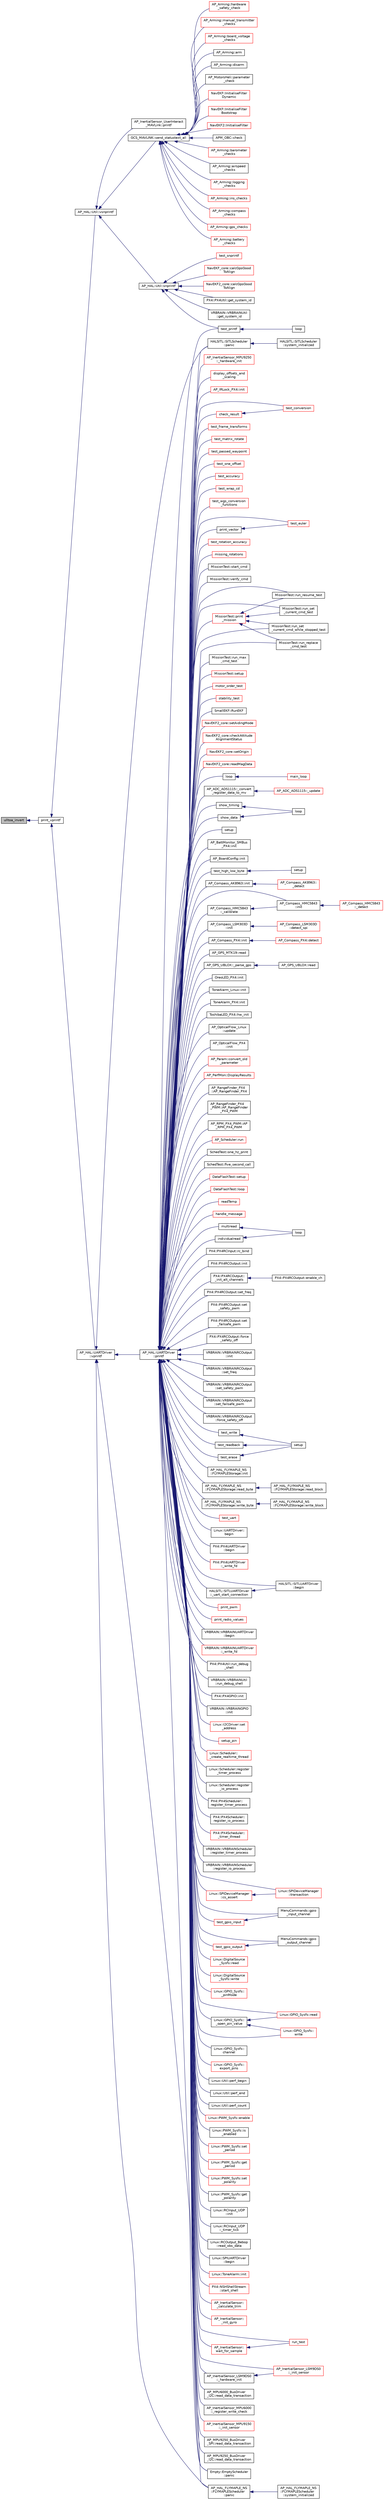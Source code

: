 digraph "ulltoa_invert"
{
 // INTERACTIVE_SVG=YES
  edge [fontname="Helvetica",fontsize="10",labelfontname="Helvetica",labelfontsize="10"];
  node [fontname="Helvetica",fontsize="10",shape=record];
  rankdir="LR";
  Node1 [label="ulltoa_invert",height=0.2,width=0.4,color="black", fillcolor="grey75", style="filled", fontcolor="black"];
  Node1 -> Node2 [dir="back",color="midnightblue",fontsize="10",style="solid",fontname="Helvetica"];
  Node2 [label="print_vprintf",height=0.2,width=0.4,color="black", fillcolor="white", style="filled",URL="$print__vprintf_8h.html#a473b9349f4b086b552a21eb8fe057016"];
  Node2 -> Node3 [dir="back",color="midnightblue",fontsize="10",style="solid",fontname="Helvetica"];
  Node3 [label="AP_HAL::UARTDriver\l::vprintf",height=0.2,width=0.4,color="black", fillcolor="white", style="filled",URL="$classAP__HAL_1_1UARTDriver.html#aa8abfb6d6641299472c29ac1edde559f"];
  Node3 -> Node4 [dir="back",color="midnightblue",fontsize="10",style="solid",fontname="Helvetica"];
  Node4 [label="AP_HAL::UARTDriver\l::printf",height=0.2,width=0.4,color="black", fillcolor="white", style="filled",URL="$classAP__HAL_1_1UARTDriver.html#a65c7824b8877f7a2f79365c8ffae8f56"];
  Node4 -> Node5 [dir="back",color="midnightblue",fontsize="10",style="solid",fontname="Helvetica"];
  Node5 [label="loop",height=0.2,width=0.4,color="black", fillcolor="white", style="filled",URL="$AC__PID__test_8cpp.html#afe461d27b9c48d5921c00d521181f12f"];
  Node5 -> Node6 [dir="back",color="midnightblue",fontsize="10",style="solid",fontname="Helvetica"];
  Node6 [label="main_loop",height=0.2,width=0.4,color="red", fillcolor="white", style="filled",URL="$HAL__VRBRAIN__Class_8cpp.html#a9bd6e6ad19a651d2c83ab3edb8d51924"];
  Node4 -> Node7 [dir="back",color="midnightblue",fontsize="10",style="solid",fontname="Helvetica"];
  Node7 [label="AP_ADC_ADS1115::_convert\l_register_data_to_mv",height=0.2,width=0.4,color="black", fillcolor="white", style="filled",URL="$classAP__ADC__ADS1115.html#a757685a53a3a10f06dc024dec147306a"];
  Node7 -> Node8 [dir="back",color="midnightblue",fontsize="10",style="solid",fontname="Helvetica"];
  Node8 [label="AP_ADC_ADS1115::_update",height=0.2,width=0.4,color="red", fillcolor="white", style="filled",URL="$classAP__ADC__ADS1115.html#a1c523a000d6cb67770e04e3821cc54b3"];
  Node4 -> Node9 [dir="back",color="midnightblue",fontsize="10",style="solid",fontname="Helvetica"];
  Node9 [label="show_timing",height=0.2,width=0.4,color="black", fillcolor="white", style="filled",URL="$AP__ADC__test_8cpp.html#ab7608ee8404f6bcef359aa32473829d8"];
  Node9 -> Node10 [dir="back",color="midnightblue",fontsize="10",style="solid",fontname="Helvetica"];
  Node10 [label="loop",height=0.2,width=0.4,color="black", fillcolor="white", style="filled",URL="$AP__ADC__test_8cpp.html#afe461d27b9c48d5921c00d521181f12f"];
  Node4 -> Node11 [dir="back",color="midnightblue",fontsize="10",style="solid",fontname="Helvetica"];
  Node11 [label="show_data",height=0.2,width=0.4,color="black", fillcolor="white", style="filled",URL="$AP__ADC__test_8cpp.html#a73638d4c6b6727029345856e93e2ff3e"];
  Node11 -> Node10 [dir="back",color="midnightblue",fontsize="10",style="solid",fontname="Helvetica"];
  Node4 -> Node12 [dir="back",color="midnightblue",fontsize="10",style="solid",fontname="Helvetica"];
  Node12 [label="setup",height=0.2,width=0.4,color="black", fillcolor="white", style="filled",URL="$AHRS__Test_8cpp.html#a7dfd9b79bc5a37d7df40207afbc5431f"];
  Node4 -> Node13 [dir="back",color="midnightblue",fontsize="10",style="solid",fontname="Helvetica"];
  Node13 [label="AP_BattMonitor_SMBus\l_PX4::init",height=0.2,width=0.4,color="black", fillcolor="white", style="filled",URL="$classAP__BattMonitor__SMBus__PX4.html#add9b5cdcc1c363139808c36b6c2d8cf2",tooltip="init "];
  Node4 -> Node14 [dir="back",color="midnightblue",fontsize="10",style="solid",fontname="Helvetica"];
  Node14 [label="AP_BoardConfig::init",height=0.2,width=0.4,color="black", fillcolor="white", style="filled",URL="$classAP__BoardConfig.html#a53de1d2c0a124ff0d6e3455126237bb5"];
  Node4 -> Node15 [dir="back",color="midnightblue",fontsize="10",style="solid",fontname="Helvetica"];
  Node15 [label="test_high_low_byte",height=0.2,width=0.4,color="black", fillcolor="white", style="filled",URL="$examples_2AP__Common_2AP__Common_8cpp.html#ae18cf4b38593cd1912d6eefb508f51d5"];
  Node15 -> Node16 [dir="back",color="midnightblue",fontsize="10",style="solid",fontname="Helvetica"];
  Node16 [label="setup",height=0.2,width=0.4,color="black", fillcolor="white", style="filled",URL="$examples_2AP__Common_2AP__Common_8cpp.html#a7dfd9b79bc5a37d7df40207afbc5431f"];
  Node4 -> Node17 [dir="back",color="midnightblue",fontsize="10",style="solid",fontname="Helvetica"];
  Node17 [label="AP_Compass_AK8963::init",height=0.2,width=0.4,color="black", fillcolor="white", style="filled",URL="$classAP__Compass__AK8963.html#acdbf7f9d95111c8c6cf571da0b066bdd"];
  Node17 -> Node18 [dir="back",color="midnightblue",fontsize="10",style="solid",fontname="Helvetica"];
  Node18 [label="AP_Compass_AK8963::\l_detect",height=0.2,width=0.4,color="red", fillcolor="white", style="filled",URL="$classAP__Compass__AK8963.html#aa40e71a12f704321304749a0e60b063d"];
  Node4 -> Node19 [dir="back",color="midnightblue",fontsize="10",style="solid",fontname="Helvetica"];
  Node19 [label="AP_Compass_HMC5843\l::init",height=0.2,width=0.4,color="black", fillcolor="white", style="filled",URL="$classAP__Compass__HMC5843.html#ae8fe5f87eb75452d7cfd4293a9bbfc7e"];
  Node19 -> Node20 [dir="back",color="midnightblue",fontsize="10",style="solid",fontname="Helvetica"];
  Node20 [label="AP_Compass_HMC5843\l::_detect",height=0.2,width=0.4,color="red", fillcolor="white", style="filled",URL="$classAP__Compass__HMC5843.html#a6cde73dacd04d683c7d322092bc8e0d2"];
  Node4 -> Node21 [dir="back",color="midnightblue",fontsize="10",style="solid",fontname="Helvetica"];
  Node21 [label="AP_Compass_HMC5843\l::_calibrate",height=0.2,width=0.4,color="black", fillcolor="white", style="filled",URL="$classAP__Compass__HMC5843.html#a9e3aafaa39303b535ee18734a37bd302"];
  Node21 -> Node19 [dir="back",color="midnightblue",fontsize="10",style="solid",fontname="Helvetica"];
  Node4 -> Node22 [dir="back",color="midnightblue",fontsize="10",style="solid",fontname="Helvetica"];
  Node22 [label="AP_Compass_LSM303D\l::init",height=0.2,width=0.4,color="black", fillcolor="white", style="filled",URL="$classAP__Compass__LSM303D.html#a322cf9c59129cd558a3276f9a2ab1a67"];
  Node22 -> Node23 [dir="back",color="midnightblue",fontsize="10",style="solid",fontname="Helvetica"];
  Node23 [label="AP_Compass_LSM303D\l::detect_spi",height=0.2,width=0.4,color="red", fillcolor="white", style="filled",URL="$classAP__Compass__LSM303D.html#a80232bbbe6f26dc396ba82bd097ce682"];
  Node4 -> Node24 [dir="back",color="midnightblue",fontsize="10",style="solid",fontname="Helvetica"];
  Node24 [label="AP_Compass_PX4::init",height=0.2,width=0.4,color="black", fillcolor="white", style="filled",URL="$classAP__Compass__PX4.html#a107c003aea3eff458ade1c3f263d0600"];
  Node24 -> Node25 [dir="back",color="midnightblue",fontsize="10",style="solid",fontname="Helvetica"];
  Node25 [label="AP_Compass_PX4::detect",height=0.2,width=0.4,color="red", fillcolor="white", style="filled",URL="$classAP__Compass__PX4.html#a31f9519f4a0c078771749e2bce1dd988"];
  Node4 -> Node26 [dir="back",color="midnightblue",fontsize="10",style="solid",fontname="Helvetica"];
  Node26 [label="AP_GPS_MTK19::read",height=0.2,width=0.4,color="black", fillcolor="white", style="filled",URL="$classAP__GPS__MTK19.html#a92f18f6ce5cbb0b091bbb4bbb6275350"];
  Node4 -> Node27 [dir="back",color="midnightblue",fontsize="10",style="solid",fontname="Helvetica"];
  Node27 [label="AP_GPS_UBLOX::_parse_gps",height=0.2,width=0.4,color="black", fillcolor="white", style="filled",URL="$classAP__GPS__UBLOX.html#a16ae8ab4b0babfbc2245beb0a438ec33"];
  Node27 -> Node28 [dir="back",color="midnightblue",fontsize="10",style="solid",fontname="Helvetica"];
  Node28 [label="AP_GPS_UBLOX::read",height=0.2,width=0.4,color="black", fillcolor="white", style="filled",URL="$classAP__GPS__UBLOX.html#a09825f5ca37ee9bdb5e0939a4073a84e"];
  Node4 -> Node29 [dir="back",color="midnightblue",fontsize="10",style="solid",fontname="Helvetica"];
  Node29 [label="test_printf",height=0.2,width=0.4,color="black", fillcolor="white", style="filled",URL="$Printf_8cpp.html#a9960aa1a2c609afd87baf4ba2eab0fc8"];
  Node29 -> Node30 [dir="back",color="midnightblue",fontsize="10",style="solid",fontname="Helvetica"];
  Node30 [label="loop",height=0.2,width=0.4,color="black", fillcolor="white", style="filled",URL="$Printf_8cpp.html#a0b33edabd7f1c4e4a0bf32c67269be2f"];
  Node4 -> Node31 [dir="back",color="midnightblue",fontsize="10",style="solid",fontname="Helvetica"];
  Node31 [label="multiread",height=0.2,width=0.4,color="black", fillcolor="white", style="filled",URL="$FLYMAPLE_2examples_2RCInput_2RCInput_8cpp.html#a3386c13c098492e383d289443c48e1c0"];
  Node31 -> Node32 [dir="back",color="midnightblue",fontsize="10",style="solid",fontname="Helvetica"];
  Node32 [label="loop",height=0.2,width=0.4,color="black", fillcolor="white", style="filled",URL="$FLYMAPLE_2examples_2RCInput_2RCInput_8cpp.html#a0b33edabd7f1c4e4a0bf32c67269be2f"];
  Node4 -> Node33 [dir="back",color="midnightblue",fontsize="10",style="solid",fontname="Helvetica"];
  Node33 [label="individualread",height=0.2,width=0.4,color="black", fillcolor="white", style="filled",URL="$FLYMAPLE_2examples_2RCInput_2RCInput_8cpp.html#aeb998f1761a28e512e2dcbc829983e06"];
  Node33 -> Node32 [dir="back",color="midnightblue",fontsize="10",style="solid",fontname="Helvetica"];
  Node4 -> Node34 [dir="back",color="midnightblue",fontsize="10",style="solid",fontname="Helvetica"];
  Node34 [label="PX4::PX4RCInput::rc_bind",height=0.2,width=0.4,color="black", fillcolor="white", style="filled",URL="$classPX4_1_1PX4RCInput.html#a39f4bb6978b3f64770cd50398a7dc8b4"];
  Node4 -> Node35 [dir="back",color="midnightblue",fontsize="10",style="solid",fontname="Helvetica"];
  Node35 [label="PX4::PX4RCOutput::init",height=0.2,width=0.4,color="black", fillcolor="white", style="filled",URL="$classPX4_1_1PX4RCOutput.html#a02e770a85b7a89893cfb5f984cc4c667"];
  Node4 -> Node36 [dir="back",color="midnightblue",fontsize="10",style="solid",fontname="Helvetica"];
  Node36 [label="PX4::PX4RCOutput::\l_init_alt_channels",height=0.2,width=0.4,color="black", fillcolor="white", style="filled",URL="$classPX4_1_1PX4RCOutput.html#a4a373238aa6bc295058b89add86866e8"];
  Node36 -> Node37 [dir="back",color="midnightblue",fontsize="10",style="solid",fontname="Helvetica"];
  Node37 [label="PX4::PX4RCOutput::enable_ch",height=0.2,width=0.4,color="black", fillcolor="white", style="filled",URL="$classPX4_1_1PX4RCOutput.html#a9b8745978e24a72fd40dd9c3f2a6de90"];
  Node4 -> Node38 [dir="back",color="midnightblue",fontsize="10",style="solid",fontname="Helvetica"];
  Node38 [label="PX4::PX4RCOutput::set_freq",height=0.2,width=0.4,color="black", fillcolor="white", style="filled",URL="$classPX4_1_1PX4RCOutput.html#ae096c9e67213910019d9937b3c9e5728"];
  Node4 -> Node39 [dir="back",color="midnightblue",fontsize="10",style="solid",fontname="Helvetica"];
  Node39 [label="PX4::PX4RCOutput::set\l_safety_pwm",height=0.2,width=0.4,color="black", fillcolor="white", style="filled",URL="$classPX4_1_1PX4RCOutput.html#a8f7b2f75b1a27187369a9ce1eb9e5138"];
  Node4 -> Node40 [dir="back",color="midnightblue",fontsize="10",style="solid",fontname="Helvetica"];
  Node40 [label="PX4::PX4RCOutput::set\l_failsafe_pwm",height=0.2,width=0.4,color="black", fillcolor="white", style="filled",URL="$classPX4_1_1PX4RCOutput.html#a6fbfe716e25617607cdfad852b883576"];
  Node4 -> Node41 [dir="back",color="midnightblue",fontsize="10",style="solid",fontname="Helvetica"];
  Node41 [label="PX4::PX4RCOutput::force\l_safety_off",height=0.2,width=0.4,color="black", fillcolor="white", style="filled",URL="$classPX4_1_1PX4RCOutput.html#a6f760631e0acb6878150dabe883553e6"];
  Node4 -> Node42 [dir="back",color="midnightblue",fontsize="10",style="solid",fontname="Helvetica"];
  Node42 [label="VRBRAIN::VRBRAINRCOutput\l::init",height=0.2,width=0.4,color="black", fillcolor="white", style="filled",URL="$classVRBRAIN_1_1VRBRAINRCOutput.html#ad026d202f2243c4dd4629c9ff82fefe8"];
  Node4 -> Node43 [dir="back",color="midnightblue",fontsize="10",style="solid",fontname="Helvetica"];
  Node43 [label="VRBRAIN::VRBRAINRCOutput\l::set_freq",height=0.2,width=0.4,color="black", fillcolor="white", style="filled",URL="$classVRBRAIN_1_1VRBRAINRCOutput.html#ac34fd5d260fc344e99ba76820fc06f40"];
  Node4 -> Node44 [dir="back",color="midnightblue",fontsize="10",style="solid",fontname="Helvetica"];
  Node44 [label="VRBRAIN::VRBRAINRCOutput\l::set_safety_pwm",height=0.2,width=0.4,color="black", fillcolor="white", style="filled",URL="$classVRBRAIN_1_1VRBRAINRCOutput.html#a908782892fb312a3cc961fbf427022b1"];
  Node4 -> Node45 [dir="back",color="midnightblue",fontsize="10",style="solid",fontname="Helvetica"];
  Node45 [label="VRBRAIN::VRBRAINRCOutput\l::set_failsafe_pwm",height=0.2,width=0.4,color="black", fillcolor="white", style="filled",URL="$classVRBRAIN_1_1VRBRAINRCOutput.html#ae59462db405a46f7f341a74883244df8"];
  Node4 -> Node46 [dir="back",color="midnightblue",fontsize="10",style="solid",fontname="Helvetica"];
  Node46 [label="VRBRAIN::VRBRAINRCOutput\l::force_safety_off",height=0.2,width=0.4,color="black", fillcolor="white", style="filled",URL="$classVRBRAIN_1_1VRBRAINRCOutput.html#ab7fe192d1317539f737ac0ea047aff36"];
  Node4 -> Node47 [dir="back",color="midnightblue",fontsize="10",style="solid",fontname="Helvetica"];
  Node47 [label="test_erase",height=0.2,width=0.4,color="black", fillcolor="white", style="filled",URL="$FLYMAPLE_2examples_2Storage_2Storage_8cpp.html#a3ddda918f1a30c3374704d5a1e9e7b8c"];
  Node47 -> Node48 [dir="back",color="midnightblue",fontsize="10",style="solid",fontname="Helvetica"];
  Node48 [label="setup",height=0.2,width=0.4,color="black", fillcolor="white", style="filled",URL="$FLYMAPLE_2examples_2Storage_2Storage_8cpp.html#a7dfd9b79bc5a37d7df40207afbc5431f"];
  Node4 -> Node49 [dir="back",color="midnightblue",fontsize="10",style="solid",fontname="Helvetica"];
  Node49 [label="test_write",height=0.2,width=0.4,color="black", fillcolor="white", style="filled",URL="$FLYMAPLE_2examples_2Storage_2Storage_8cpp.html#a29da9175b91a9b8fbadf2499e84c11e3"];
  Node49 -> Node48 [dir="back",color="midnightblue",fontsize="10",style="solid",fontname="Helvetica"];
  Node4 -> Node50 [dir="back",color="midnightblue",fontsize="10",style="solid",fontname="Helvetica"];
  Node50 [label="test_readback",height=0.2,width=0.4,color="black", fillcolor="white", style="filled",URL="$FLYMAPLE_2examples_2Storage_2Storage_8cpp.html#a8de269f8ce270f47a470b83995bafee0"];
  Node50 -> Node48 [dir="back",color="midnightblue",fontsize="10",style="solid",fontname="Helvetica"];
  Node4 -> Node51 [dir="back",color="midnightblue",fontsize="10",style="solid",fontname="Helvetica"];
  Node51 [label="AP_HAL_FLYMAPLE_NS\l::FLYMAPLEStorage::init",height=0.2,width=0.4,color="black", fillcolor="white", style="filled",URL="$classAP__HAL__FLYMAPLE__NS_1_1FLYMAPLEStorage.html#a25a3355ea68af27fd28ec211b93ec2ca"];
  Node4 -> Node52 [dir="back",color="midnightblue",fontsize="10",style="solid",fontname="Helvetica"];
  Node52 [label="AP_HAL_FLYMAPLE_NS\l::FLYMAPLEStorage::read_byte",height=0.2,width=0.4,color="black", fillcolor="white", style="filled",URL="$classAP__HAL__FLYMAPLE__NS_1_1FLYMAPLEStorage.html#a381ee49e8ce060d1b74d431d96292eeb"];
  Node52 -> Node53 [dir="back",color="midnightblue",fontsize="10",style="solid",fontname="Helvetica"];
  Node53 [label="AP_HAL_FLYMAPLE_NS\l::FLYMAPLEStorage::read_block",height=0.2,width=0.4,color="black", fillcolor="white", style="filled",URL="$classAP__HAL__FLYMAPLE__NS_1_1FLYMAPLEStorage.html#afdc81655361583604db3f4a1948db33a"];
  Node4 -> Node54 [dir="back",color="midnightblue",fontsize="10",style="solid",fontname="Helvetica"];
  Node54 [label="AP_HAL_FLYMAPLE_NS\l::FLYMAPLEStorage::write_byte",height=0.2,width=0.4,color="black", fillcolor="white", style="filled",URL="$classAP__HAL__FLYMAPLE__NS_1_1FLYMAPLEStorage.html#a0aa3116d7a310753eea45c784330aa37"];
  Node54 -> Node55 [dir="back",color="midnightblue",fontsize="10",style="solid",fontname="Helvetica"];
  Node55 [label="AP_HAL_FLYMAPLE_NS\l::FLYMAPLEStorage::write_block",height=0.2,width=0.4,color="black", fillcolor="white", style="filled",URL="$classAP__HAL__FLYMAPLE__NS_1_1FLYMAPLEStorage.html#a3cebced9065ea52b7c7684aed8f3435b"];
  Node4 -> Node56 [dir="back",color="midnightblue",fontsize="10",style="solid",fontname="Helvetica"];
  Node56 [label="test_uart",height=0.2,width=0.4,color="red", fillcolor="white", style="filled",URL="$UART__test_8cpp.html#a6f0578f3c915d3e60e8e9e168789950e"];
  Node4 -> Node57 [dir="back",color="midnightblue",fontsize="10",style="solid",fontname="Helvetica"];
  Node57 [label="Linux::UARTDriver::\lbegin",height=0.2,width=0.4,color="black", fillcolor="white", style="filled",URL="$classLinux_1_1UARTDriver.html#a3c0680a281a3832fe9bae399ef9b8854"];
  Node4 -> Node58 [dir="back",color="midnightblue",fontsize="10",style="solid",fontname="Helvetica"];
  Node58 [label="PX4::PX4UARTDriver\l::begin",height=0.2,width=0.4,color="black", fillcolor="white", style="filled",URL="$classPX4_1_1PX4UARTDriver.html#a504e88a18d9449552c5ddfe94e14964f"];
  Node4 -> Node59 [dir="back",color="midnightblue",fontsize="10",style="solid",fontname="Helvetica"];
  Node59 [label="PX4::PX4UARTDriver\l::_write_fd",height=0.2,width=0.4,color="red", fillcolor="white", style="filled",URL="$classPX4_1_1PX4UARTDriver.html#a999818ba89f3849918b43fb38dd3e836"];
  Node4 -> Node60 [dir="back",color="midnightblue",fontsize="10",style="solid",fontname="Helvetica"];
  Node60 [label="HALSITL::SITLUARTDriver\l::begin",height=0.2,width=0.4,color="black", fillcolor="white", style="filled",URL="$classHALSITL_1_1SITLUARTDriver.html#ac3591b562cea9d6e9b76dcf1063b40c3"];
  Node4 -> Node61 [dir="back",color="midnightblue",fontsize="10",style="solid",fontname="Helvetica"];
  Node61 [label="HALSITL::SITLUARTDriver\l::_uart_start_connection",height=0.2,width=0.4,color="black", fillcolor="white", style="filled",URL="$classHALSITL_1_1SITLUARTDriver.html#adb62d2dd417b303dc43534ad07a9ef6a"];
  Node61 -> Node60 [dir="back",color="midnightblue",fontsize="10",style="solid",fontname="Helvetica"];
  Node4 -> Node62 [dir="back",color="midnightblue",fontsize="10",style="solid",fontname="Helvetica"];
  Node62 [label="VRBRAIN::VRBRAINUARTDriver\l::begin",height=0.2,width=0.4,color="black", fillcolor="white", style="filled",URL="$classVRBRAIN_1_1VRBRAINUARTDriver.html#a8ca012e11aed6248b50d5e382c3e1084"];
  Node4 -> Node63 [dir="back",color="midnightblue",fontsize="10",style="solid",fontname="Helvetica"];
  Node63 [label="VRBRAIN::VRBRAINUARTDriver\l::_write_fd",height=0.2,width=0.4,color="red", fillcolor="white", style="filled",URL="$classVRBRAIN_1_1VRBRAINUARTDriver.html#afc978b3e0b18ae4a113fe1c04de5fe13"];
  Node4 -> Node64 [dir="back",color="midnightblue",fontsize="10",style="solid",fontname="Helvetica"];
  Node64 [label="PX4::PX4Util::run_debug\l_shell",height=0.2,width=0.4,color="black", fillcolor="white", style="filled",URL="$classPX4_1_1PX4Util.html#a2a8d803cc36dfe0ae0f712771c803be0"];
  Node4 -> Node65 [dir="back",color="midnightblue",fontsize="10",style="solid",fontname="Helvetica"];
  Node65 [label="VRBRAIN::VRBRAINUtil\l::run_debug_shell",height=0.2,width=0.4,color="black", fillcolor="white", style="filled",URL="$classVRBRAIN_1_1VRBRAINUtil.html#addd008a84b78f105b085124d1a9ad237"];
  Node4 -> Node66 [dir="back",color="midnightblue",fontsize="10",style="solid",fontname="Helvetica"];
  Node66 [label="PX4::PX4GPIO::init",height=0.2,width=0.4,color="black", fillcolor="white", style="filled",URL="$classPX4_1_1PX4GPIO.html#ab517fcc02a9a7fce5769f2ac856a8544"];
  Node4 -> Node67 [dir="back",color="midnightblue",fontsize="10",style="solid",fontname="Helvetica"];
  Node67 [label="VRBRAIN::VRBRAINGPIO\l::init",height=0.2,width=0.4,color="black", fillcolor="white", style="filled",URL="$classVRBRAIN_1_1VRBRAINGPIO.html#a323d6a3224955a673a7b3e6244cae64c"];
  Node4 -> Node68 [dir="back",color="midnightblue",fontsize="10",style="solid",fontname="Helvetica"];
  Node68 [label="Linux::I2CDriver::set\l_address",height=0.2,width=0.4,color="red", fillcolor="white", style="filled",URL="$classLinux_1_1I2CDriver.html#abf6c0dea5d211f58448b021bc2f47161"];
  Node4 -> Node69 [dir="back",color="midnightblue",fontsize="10",style="solid",fontname="Helvetica"];
  Node69 [label="Empty::EmptyScheduler\l::panic",height=0.2,width=0.4,color="black", fillcolor="white", style="filled",URL="$classEmpty_1_1EmptyScheduler.html#a1f4cf807bfcac44b1fcb4dea435bd205"];
  Node4 -> Node70 [dir="back",color="midnightblue",fontsize="10",style="solid",fontname="Helvetica"];
  Node70 [label="setup_pin",height=0.2,width=0.4,color="red", fillcolor="white", style="filled",URL="$AP__HAL__FLYMAPLE_2examples_2Scheduler_2Scheduler_8cpp.html#ae4dec54b1f719011f6e5319f5c715f86"];
  Node4 -> Node71 [dir="back",color="midnightblue",fontsize="10",style="solid",fontname="Helvetica"];
  Node71 [label="AP_HAL_FLYMAPLE_NS\l::FLYMAPLEScheduler\l::panic",height=0.2,width=0.4,color="black", fillcolor="white", style="filled",URL="$classAP__HAL__FLYMAPLE__NS_1_1FLYMAPLEScheduler.html#a1815715d6d2d896787a47162a471b6c2"];
  Node71 -> Node72 [dir="back",color="midnightblue",fontsize="10",style="solid",fontname="Helvetica"];
  Node72 [label="AP_HAL_FLYMAPLE_NS\l::FLYMAPLEScheduler\l::system_initialized",height=0.2,width=0.4,color="black", fillcolor="white", style="filled",URL="$classAP__HAL__FLYMAPLE__NS_1_1FLYMAPLEScheduler.html#a41ef876a89255a5c293fe56635139d9c"];
  Node4 -> Node73 [dir="back",color="midnightblue",fontsize="10",style="solid",fontname="Helvetica"];
  Node73 [label="Linux::Scheduler::\l_create_realtime_thread",height=0.2,width=0.4,color="red", fillcolor="white", style="filled",URL="$classLinux_1_1Scheduler.html#aaea369e833d2dc339bdcc4b41a589c2c"];
  Node4 -> Node74 [dir="back",color="midnightblue",fontsize="10",style="solid",fontname="Helvetica"];
  Node74 [label="Linux::Scheduler::register\l_timer_process",height=0.2,width=0.4,color="black", fillcolor="white", style="filled",URL="$classLinux_1_1Scheduler.html#a02a34a123dfebaf360f7010745e1e646"];
  Node4 -> Node75 [dir="back",color="midnightblue",fontsize="10",style="solid",fontname="Helvetica"];
  Node75 [label="Linux::Scheduler::register\l_io_process",height=0.2,width=0.4,color="black", fillcolor="white", style="filled",URL="$classLinux_1_1Scheduler.html#aa2be97cb8686d72cc322fb38f69a940c"];
  Node4 -> Node76 [dir="back",color="midnightblue",fontsize="10",style="solid",fontname="Helvetica"];
  Node76 [label="PX4::PX4Scheduler::\lregister_timer_process",height=0.2,width=0.4,color="black", fillcolor="white", style="filled",URL="$classPX4_1_1PX4Scheduler.html#acd4d04a658c5e616e4223b5cb7c8a9f5"];
  Node4 -> Node77 [dir="back",color="midnightblue",fontsize="10",style="solid",fontname="Helvetica"];
  Node77 [label="PX4::PX4Scheduler::\lregister_io_process",height=0.2,width=0.4,color="black", fillcolor="white", style="filled",URL="$classPX4_1_1PX4Scheduler.html#a84a602474ef76bac2d60be16d64facd0"];
  Node4 -> Node78 [dir="back",color="midnightblue",fontsize="10",style="solid",fontname="Helvetica"];
  Node78 [label="PX4::PX4Scheduler::\l_timer_thread",height=0.2,width=0.4,color="red", fillcolor="white", style="filled",URL="$classPX4_1_1PX4Scheduler.html#a37c20ff345982a6ed08e970a7e4a8e5c"];
  Node4 -> Node79 [dir="back",color="midnightblue",fontsize="10",style="solid",fontname="Helvetica"];
  Node79 [label="HALSITL::SITLScheduler\l::panic",height=0.2,width=0.4,color="black", fillcolor="white", style="filled",URL="$classHALSITL_1_1SITLScheduler.html#a938694c8974dd570430b1565e314d08b"];
  Node79 -> Node80 [dir="back",color="midnightblue",fontsize="10",style="solid",fontname="Helvetica"];
  Node80 [label="HALSITL::SITLScheduler\l::system_initialized",height=0.2,width=0.4,color="black", fillcolor="white", style="filled",URL="$classHALSITL_1_1SITLScheduler.html#ac316e2388a7971b677ca1cb2fcc923b4"];
  Node4 -> Node81 [dir="back",color="midnightblue",fontsize="10",style="solid",fontname="Helvetica"];
  Node81 [label="VRBRAIN::VRBRAINScheduler\l::register_timer_process",height=0.2,width=0.4,color="black", fillcolor="white", style="filled",URL="$classVRBRAIN_1_1VRBRAINScheduler.html#a23eef36901529590a2fd9d48c5da6345"];
  Node4 -> Node82 [dir="back",color="midnightblue",fontsize="10",style="solid",fontname="Helvetica"];
  Node82 [label="VRBRAIN::VRBRAINScheduler\l::register_io_process",height=0.2,width=0.4,color="black", fillcolor="white", style="filled",URL="$classVRBRAIN_1_1VRBRAINScheduler.html#ae9a0f96abd69cc550211064b16b0d60c"];
  Node4 -> Node83 [dir="back",color="midnightblue",fontsize="10",style="solid",fontname="Helvetica"];
  Node83 [label="Linux::SPIDeviceManager\l::cs_assert",height=0.2,width=0.4,color="red", fillcolor="white", style="filled",URL="$classLinux_1_1SPIDeviceManager.html#a025d6ce49cb2a2190adb85827a4f4905"];
  Node83 -> Node84 [dir="back",color="midnightblue",fontsize="10",style="solid",fontname="Helvetica"];
  Node84 [label="Linux::SPIDeviceManager\l::transaction",height=0.2,width=0.4,color="red", fillcolor="white", style="filled",URL="$classLinux_1_1SPIDeviceManager.html#aa1caa36b5f4118caae9486979df83332"];
  Node4 -> Node84 [dir="back",color="midnightblue",fontsize="10",style="solid",fontname="Helvetica"];
  Node4 -> Node85 [dir="back",color="midnightblue",fontsize="10",style="solid",fontname="Helvetica"];
  Node85 [label="test_gpio_input",height=0.2,width=0.4,color="red", fillcolor="white", style="filled",URL="$GPIOTest_8cpp.html#aaaf9a61ce8f7b81f01a998d6690fa243"];
  Node85 -> Node86 [dir="back",color="midnightblue",fontsize="10",style="solid",fontname="Helvetica"];
  Node86 [label="MenuCommands::gpio\l_input_channel",height=0.2,width=0.4,color="black", fillcolor="white", style="filled",URL="$classMenuCommands.html#af2f117fe69798ce05ef750b9ab49ef41"];
  Node4 -> Node87 [dir="back",color="midnightblue",fontsize="10",style="solid",fontname="Helvetica"];
  Node87 [label="test_gpio_output",height=0.2,width=0.4,color="red", fillcolor="white", style="filled",URL="$GPIOTest_8cpp.html#a865a1031a902ba4cdd4b1b9031939cd8"];
  Node87 -> Node88 [dir="back",color="midnightblue",fontsize="10",style="solid",fontname="Helvetica"];
  Node88 [label="MenuCommands::gpio\l_output_channel",height=0.2,width=0.4,color="black", fillcolor="white", style="filled",URL="$classMenuCommands.html#a1d7748272d4fc032e7a1a0d6dd85c8f2"];
  Node4 -> Node86 [dir="back",color="midnightblue",fontsize="10",style="solid",fontname="Helvetica"];
  Node4 -> Node88 [dir="back",color="midnightblue",fontsize="10",style="solid",fontname="Helvetica"];
  Node4 -> Node89 [dir="back",color="midnightblue",fontsize="10",style="solid",fontname="Helvetica"];
  Node89 [label="Linux::DigitalSource\l_Sysfs::read",height=0.2,width=0.4,color="red", fillcolor="white", style="filled",URL="$classLinux_1_1DigitalSource__Sysfs.html#a5417447a3e493ce5a610cbf6e9f927ea"];
  Node4 -> Node90 [dir="back",color="midnightblue",fontsize="10",style="solid",fontname="Helvetica"];
  Node90 [label="Linux::DigitalSource\l_Sysfs::write",height=0.2,width=0.4,color="red", fillcolor="white", style="filled",URL="$classLinux_1_1DigitalSource__Sysfs.html#ab8726b1c96d480f503b500277db7d4a9"];
  Node4 -> Node91 [dir="back",color="midnightblue",fontsize="10",style="solid",fontname="Helvetica"];
  Node91 [label="Linux::GPIO_Sysfs::\l_pinMode",height=0.2,width=0.4,color="red", fillcolor="white", style="filled",URL="$classLinux_1_1GPIO__Sysfs.html#a417e0d201b168d4c4efd1d712c79d745"];
  Node4 -> Node92 [dir="back",color="midnightblue",fontsize="10",style="solid",fontname="Helvetica"];
  Node92 [label="Linux::GPIO_Sysfs::\l_open_pin_value",height=0.2,width=0.4,color="black", fillcolor="white", style="filled",URL="$classLinux_1_1GPIO__Sysfs.html#a725e9f1723b9588623594118392c771f"];
  Node92 -> Node93 [dir="back",color="midnightblue",fontsize="10",style="solid",fontname="Helvetica"];
  Node93 [label="Linux::GPIO_Sysfs::read",height=0.2,width=0.4,color="red", fillcolor="white", style="filled",URL="$classLinux_1_1GPIO__Sysfs.html#af23312780dad5e6db0aad432cdc02b6e"];
  Node92 -> Node94 [dir="back",color="midnightblue",fontsize="10",style="solid",fontname="Helvetica"];
  Node94 [label="Linux::GPIO_Sysfs::\lwrite",height=0.2,width=0.4,color="red", fillcolor="white", style="filled",URL="$classLinux_1_1GPIO__Sysfs.html#a6d20e73285eb1b73757bc5c813c3d44a"];
  Node4 -> Node93 [dir="back",color="midnightblue",fontsize="10",style="solid",fontname="Helvetica"];
  Node4 -> Node94 [dir="back",color="midnightblue",fontsize="10",style="solid",fontname="Helvetica"];
  Node4 -> Node95 [dir="back",color="midnightblue",fontsize="10",style="solid",fontname="Helvetica"];
  Node95 [label="Linux::GPIO_Sysfs::\lchannel",height=0.2,width=0.4,color="black", fillcolor="white", style="filled",URL="$classLinux_1_1GPIO__Sysfs.html#ab3bc7db1e164760b71a29e129c8dca12"];
  Node4 -> Node96 [dir="back",color="midnightblue",fontsize="10",style="solid",fontname="Helvetica"];
  Node96 [label="Linux::GPIO_Sysfs::\lexport_pins",height=0.2,width=0.4,color="red", fillcolor="white", style="filled",URL="$classLinux_1_1GPIO__Sysfs.html#a45ca235b7a1f36e4cf50ef859c0f4560"];
  Node4 -> Node97 [dir="back",color="midnightblue",fontsize="10",style="solid",fontname="Helvetica"];
  Node97 [label="Linux::Util::perf_begin",height=0.2,width=0.4,color="black", fillcolor="white", style="filled",URL="$classLinux_1_1Util.html#acfbdb1d84e5a71b0d2a1286cdcfed40f"];
  Node4 -> Node98 [dir="back",color="midnightblue",fontsize="10",style="solid",fontname="Helvetica"];
  Node98 [label="Linux::Util::perf_end",height=0.2,width=0.4,color="black", fillcolor="white", style="filled",URL="$classLinux_1_1Util.html#ac253cf653e9b8990377172a6c0847bfa"];
  Node4 -> Node99 [dir="back",color="midnightblue",fontsize="10",style="solid",fontname="Helvetica"];
  Node99 [label="Linux::Util::perf_count",height=0.2,width=0.4,color="black", fillcolor="white", style="filled",URL="$classLinux_1_1Util.html#afb60d5aade5e5d3a5d6816298b72cf20"];
  Node4 -> Node100 [dir="back",color="midnightblue",fontsize="10",style="solid",fontname="Helvetica"];
  Node100 [label="Linux::PWM_Sysfs::enable",height=0.2,width=0.4,color="red", fillcolor="white", style="filled",URL="$classLinux_1_1PWM__Sysfs.html#a49e58768a44ff8c5bc6fe125dd871ed8"];
  Node4 -> Node101 [dir="back",color="midnightblue",fontsize="10",style="solid",fontname="Helvetica"];
  Node101 [label="Linux::PWM_Sysfs::is\l_enabled",height=0.2,width=0.4,color="black", fillcolor="white", style="filled",URL="$classLinux_1_1PWM__Sysfs.html#ae51a3c87cac612f6e179d9bf934118ee"];
  Node4 -> Node102 [dir="back",color="midnightblue",fontsize="10",style="solid",fontname="Helvetica"];
  Node102 [label="Linux::PWM_Sysfs::set\l_period",height=0.2,width=0.4,color="red", fillcolor="white", style="filled",URL="$classLinux_1_1PWM__Sysfs.html#a1bc68b013c12c209c5e83b87667e6c9d"];
  Node4 -> Node103 [dir="back",color="midnightblue",fontsize="10",style="solid",fontname="Helvetica"];
  Node103 [label="Linux::PWM_Sysfs::get\l_period",height=0.2,width=0.4,color="red", fillcolor="white", style="filled",URL="$classLinux_1_1PWM__Sysfs.html#a4f23c2a3bc142149344f41ae8e7b4d65"];
  Node4 -> Node104 [dir="back",color="midnightblue",fontsize="10",style="solid",fontname="Helvetica"];
  Node104 [label="Linux::PWM_Sysfs::set\l_polarity",height=0.2,width=0.4,color="red", fillcolor="white", style="filled",URL="$classLinux_1_1PWM__Sysfs.html#add12ed7e1c27136b4b497fd9e633f9dd"];
  Node4 -> Node105 [dir="back",color="midnightblue",fontsize="10",style="solid",fontname="Helvetica"];
  Node105 [label="Linux::PWM_Sysfs::get\l_polarity",height=0.2,width=0.4,color="black", fillcolor="white", style="filled",URL="$classLinux_1_1PWM__Sysfs.html#a25947bd308740a1ce640d9ece846974e"];
  Node4 -> Node106 [dir="back",color="midnightblue",fontsize="10",style="solid",fontname="Helvetica"];
  Node106 [label="Linux::RCInput_UDP\l::init",height=0.2,width=0.4,color="black", fillcolor="white", style="filled",URL="$classLinux_1_1RCInput__UDP.html#a129b51fe61e9cfca6b914c8d727297cd"];
  Node4 -> Node107 [dir="back",color="midnightblue",fontsize="10",style="solid",fontname="Helvetica"];
  Node107 [label="Linux::RCInput_UDP\l::_timer_tick",height=0.2,width=0.4,color="black", fillcolor="white", style="filled",URL="$classLinux_1_1RCInput__UDP.html#a43940e5223cf380b4270f0d16a4c0e1c"];
  Node4 -> Node108 [dir="back",color="midnightblue",fontsize="10",style="solid",fontname="Helvetica"];
  Node108 [label="Linux::RCOutput_Bebop\l::read_obs_data",height=0.2,width=0.4,color="black", fillcolor="white", style="filled",URL="$classLinux_1_1RCOutput__Bebop.html#a9677ebab86aaf1aa198ed78800783bd0"];
  Node4 -> Node109 [dir="back",color="midnightblue",fontsize="10",style="solid",fontname="Helvetica"];
  Node109 [label="Linux::SPIUARTDriver\l::begin",height=0.2,width=0.4,color="black", fillcolor="white", style="filled",URL="$classLinux_1_1SPIUARTDriver.html#affaef6f0d460471ed00127f2a482340f"];
  Node4 -> Node110 [dir="back",color="midnightblue",fontsize="10",style="solid",fontname="Helvetica"];
  Node110 [label="Linux::ToneAlarm::init",height=0.2,width=0.4,color="red", fillcolor="white", style="filled",URL="$classLinux_1_1ToneAlarm.html#ab7c1ef83d53c92757b80723ec60552dd"];
  Node4 -> Node111 [dir="back",color="midnightblue",fontsize="10",style="solid",fontname="Helvetica"];
  Node111 [label="PX4::NSHShellStream\l::start_shell",height=0.2,width=0.4,color="red", fillcolor="white", style="filled",URL="$classPX4_1_1NSHShellStream.html#af55f10bc033220186de41f075d139098"];
  Node4 -> Node112 [dir="back",color="midnightblue",fontsize="10",style="solid",fontname="Helvetica"];
  Node112 [label="AP_InertialSensor::\l_calculate_trim",height=0.2,width=0.4,color="red", fillcolor="white", style="filled",URL="$classAP__InertialSensor.html#ad85a0f7284984ab4bc7b6309ec61003f"];
  Node4 -> Node113 [dir="back",color="midnightblue",fontsize="10",style="solid",fontname="Helvetica"];
  Node113 [label="AP_InertialSensor::\l_init_gyro",height=0.2,width=0.4,color="red", fillcolor="white", style="filled",URL="$classAP__InertialSensor.html#a8744303832541bef0025d9698468938c"];
  Node4 -> Node114 [dir="back",color="midnightblue",fontsize="10",style="solid",fontname="Helvetica"];
  Node114 [label="AP_InertialSensor::\lwait_for_sample",height=0.2,width=0.4,color="red", fillcolor="white", style="filled",URL="$classAP__InertialSensor.html#aa4faf114689e827390b5da7bc6fd5f20"];
  Node114 -> Node115 [dir="back",color="midnightblue",fontsize="10",style="solid",fontname="Helvetica"];
  Node115 [label="run_test",height=0.2,width=0.4,color="red", fillcolor="white", style="filled",URL="$INS__generic_8cpp.html#a176571c2fafdc1ba62438a006aa33f23"];
  Node4 -> Node116 [dir="back",color="midnightblue",fontsize="10",style="solid",fontname="Helvetica"];
  Node116 [label="AP_InertialSensor_LSM9DS0\l::_init_sensor",height=0.2,width=0.4,color="red", fillcolor="white", style="filled",URL="$classAP__InertialSensor__LSM9DS0.html#a62227996a40da07a9733ace45b6b0c71"];
  Node4 -> Node117 [dir="back",color="midnightblue",fontsize="10",style="solid",fontname="Helvetica"];
  Node117 [label="AP_InertialSensor_LSM9DS0\l::_hardware_init",height=0.2,width=0.4,color="black", fillcolor="white", style="filled",URL="$classAP__InertialSensor__LSM9DS0.html#acb102d8d40344dc71c8332ddbb45cb73"];
  Node117 -> Node116 [dir="back",color="midnightblue",fontsize="10",style="solid",fontname="Helvetica"];
  Node4 -> Node118 [dir="back",color="midnightblue",fontsize="10",style="solid",fontname="Helvetica"];
  Node118 [label="AP_MPU6000_BusDriver\l_I2C::read_data_transaction",height=0.2,width=0.4,color="black", fillcolor="white", style="filled",URL="$classAP__MPU6000__BusDriver__I2C.html#ae293c49adb4c236009abf0adfd258c6a"];
  Node4 -> Node119 [dir="back",color="midnightblue",fontsize="10",style="solid",fontname="Helvetica"];
  Node119 [label="AP_InertialSensor_MPU6000\l::_register_write_check",height=0.2,width=0.4,color="black", fillcolor="white", style="filled",URL="$classAP__InertialSensor__MPU6000.html#ab7debb2614db283ed0369e347a5e1cf0"];
  Node4 -> Node120 [dir="back",color="midnightblue",fontsize="10",style="solid",fontname="Helvetica"];
  Node120 [label="AP_InertialSensor_MPU9150\l::_init_sensor",height=0.2,width=0.4,color="red", fillcolor="white", style="filled",URL="$classAP__InertialSensor__MPU9150.html#a5d916ede262de822fd6ab45c93e036ae"];
  Node4 -> Node121 [dir="back",color="midnightblue",fontsize="10",style="solid",fontname="Helvetica"];
  Node121 [label="AP_MPU9250_BusDriver\l_SPI::read_data_transaction",height=0.2,width=0.4,color="black", fillcolor="white", style="filled",URL="$classAP__MPU9250__BusDriver__SPI.html#ac9477b592dbddb184fec30706c9b3131"];
  Node4 -> Node122 [dir="back",color="midnightblue",fontsize="10",style="solid",fontname="Helvetica"];
  Node122 [label="AP_MPU9250_BusDriver\l_I2C::read_data_transaction",height=0.2,width=0.4,color="black", fillcolor="white", style="filled",URL="$classAP__MPU9250__BusDriver__I2C.html#aa671dd14110b05af92525e9fb7d51a27"];
  Node4 -> Node123 [dir="back",color="midnightblue",fontsize="10",style="solid",fontname="Helvetica"];
  Node123 [label="AP_InertialSensor_MPU9250\l::_hardware_init",height=0.2,width=0.4,color="red", fillcolor="white", style="filled",URL="$classAP__InertialSensor__MPU9250.html#a7915f9935d7e94cc17611d0a2927a1c9"];
  Node4 -> Node124 [dir="back",color="midnightblue",fontsize="10",style="solid",fontname="Helvetica"];
  Node124 [label="display_offsets_and\l_scaling",height=0.2,width=0.4,color="red", fillcolor="white", style="filled",URL="$INS__generic_8cpp.html#a46cb8e1b0adf829f2ebda23fd18f00cc"];
  Node4 -> Node115 [dir="back",color="midnightblue",fontsize="10",style="solid",fontname="Helvetica"];
  Node4 -> Node125 [dir="back",color="midnightblue",fontsize="10",style="solid",fontname="Helvetica"];
  Node125 [label="AP_IRLock_PX4::init",height=0.2,width=0.4,color="red", fillcolor="white", style="filled",URL="$classAP__IRLock__PX4.html#ab8cb7fb759318e0f722fac37dc72a21a"];
  Node4 -> Node126 [dir="back",color="midnightblue",fontsize="10",style="solid",fontname="Helvetica"];
  Node126 [label="check_result",height=0.2,width=0.4,color="red", fillcolor="white", style="filled",URL="$eulers_8cpp.html#a6bfa6320a080694c8cdf18de74004189"];
  Node126 -> Node127 [dir="back",color="midnightblue",fontsize="10",style="solid",fontname="Helvetica"];
  Node127 [label="test_conversion",height=0.2,width=0.4,color="red", fillcolor="white", style="filled",URL="$eulers_8cpp.html#ada3aa00f3fc83688f3bb0c2c847b7e50"];
  Node4 -> Node127 [dir="back",color="midnightblue",fontsize="10",style="solid",fontname="Helvetica"];
  Node4 -> Node128 [dir="back",color="midnightblue",fontsize="10",style="solid",fontname="Helvetica"];
  Node128 [label="test_frame_transforms",height=0.2,width=0.4,color="red", fillcolor="white", style="filled",URL="$eulers_8cpp.html#a97831e3cea863b581f8e989164514a25"];
  Node4 -> Node129 [dir="back",color="midnightblue",fontsize="10",style="solid",fontname="Helvetica"];
  Node129 [label="test_matrix_rotate",height=0.2,width=0.4,color="red", fillcolor="white", style="filled",URL="$eulers_8cpp.html#a399d6b75c71672b952b356e8ad32ff9f"];
  Node4 -> Node130 [dir="back",color="midnightblue",fontsize="10",style="solid",fontname="Helvetica"];
  Node130 [label="test_passed_waypoint",height=0.2,width=0.4,color="red", fillcolor="white", style="filled",URL="$examples_2location_2location_8cpp.html#aff2387ea872bdd079c8de9005c934319"];
  Node4 -> Node131 [dir="back",color="midnightblue",fontsize="10",style="solid",fontname="Helvetica"];
  Node131 [label="test_one_offset",height=0.2,width=0.4,color="red", fillcolor="white", style="filled",URL="$examples_2location_2location_8cpp.html#af4c4a815e04b2917f9e189120d8b2ad1"];
  Node4 -> Node132 [dir="back",color="midnightblue",fontsize="10",style="solid",fontname="Helvetica"];
  Node132 [label="test_accuracy",height=0.2,width=0.4,color="red", fillcolor="white", style="filled",URL="$examples_2location_2location_8cpp.html#a2cdcbcb30d47a7c6a9fde641d87a0b0f"];
  Node4 -> Node133 [dir="back",color="midnightblue",fontsize="10",style="solid",fontname="Helvetica"];
  Node133 [label="test_wrap_cd",height=0.2,width=0.4,color="red", fillcolor="white", style="filled",URL="$examples_2location_2location_8cpp.html#a18b394b760075c6e3788a2387b9c70a6"];
  Node4 -> Node134 [dir="back",color="midnightblue",fontsize="10",style="solid",fontname="Helvetica"];
  Node134 [label="test_wgs_conversion\l_functions",height=0.2,width=0.4,color="red", fillcolor="white", style="filled",URL="$examples_2location_2location_8cpp.html#a630a3e10ff505da8c4e7dbcfdbd1ff76"];
  Node4 -> Node135 [dir="back",color="midnightblue",fontsize="10",style="solid",fontname="Helvetica"];
  Node135 [label="print_vector",height=0.2,width=0.4,color="black", fillcolor="white", style="filled",URL="$rotations_8cpp.html#abeed49eaf8341cd6b00a5291b074afa3"];
  Node135 -> Node136 [dir="back",color="midnightblue",fontsize="10",style="solid",fontname="Helvetica"];
  Node136 [label="test_euler",height=0.2,width=0.4,color="red", fillcolor="white", style="filled",URL="$rotations_8cpp.html#af879672d9ab28cd8ad8e4e604beda066"];
  Node4 -> Node137 [dir="back",color="midnightblue",fontsize="10",style="solid",fontname="Helvetica"];
  Node137 [label="test_rotation_accuracy",height=0.2,width=0.4,color="red", fillcolor="white", style="filled",URL="$rotations_8cpp.html#acaec71463457149487901c616be1c74d"];
  Node4 -> Node136 [dir="back",color="midnightblue",fontsize="10",style="solid",fontname="Helvetica"];
  Node4 -> Node138 [dir="back",color="midnightblue",fontsize="10",style="solid",fontname="Helvetica"];
  Node138 [label="missing_rotations",height=0.2,width=0.4,color="red", fillcolor="white", style="filled",URL="$rotations_8cpp.html#a1452d16c339066eafa4bf6ad001b7695"];
  Node4 -> Node139 [dir="back",color="midnightblue",fontsize="10",style="solid",fontname="Helvetica"];
  Node139 [label="MissionTest::start_cmd",height=0.2,width=0.4,color="black", fillcolor="white", style="filled",URL="$classMissionTest.html#a159a671344042f77d150909ec7fb82ce"];
  Node4 -> Node140 [dir="back",color="midnightblue",fontsize="10",style="solid",fontname="Helvetica"];
  Node140 [label="MissionTest::verify_cmd",height=0.2,width=0.4,color="black", fillcolor="white", style="filled",URL="$classMissionTest.html#a1ee3f325ecddd0dee6ae07525658c599"];
  Node4 -> Node141 [dir="back",color="midnightblue",fontsize="10",style="solid",fontname="Helvetica"];
  Node141 [label="MissionTest::print\l_mission",height=0.2,width=0.4,color="red", fillcolor="white", style="filled",URL="$classMissionTest.html#ab12c92170021b44ceb82f6808b92d8c7"];
  Node141 -> Node142 [dir="back",color="midnightblue",fontsize="10",style="solid",fontname="Helvetica"];
  Node142 [label="MissionTest::run_resume_test",height=0.2,width=0.4,color="black", fillcolor="white", style="filled",URL="$classMissionTest.html#af8b75f25f2b1c7fdd51ab19c4ee42ec8"];
  Node141 -> Node143 [dir="back",color="midnightblue",fontsize="10",style="solid",fontname="Helvetica"];
  Node143 [label="MissionTest::run_set\l_current_cmd_test",height=0.2,width=0.4,color="black", fillcolor="white", style="filled",URL="$classMissionTest.html#a16309b0065fe78128c95f5f8cc5f210e"];
  Node141 -> Node144 [dir="back",color="midnightblue",fontsize="10",style="solid",fontname="Helvetica"];
  Node144 [label="MissionTest::run_set\l_current_cmd_while_stopped_test",height=0.2,width=0.4,color="black", fillcolor="white", style="filled",URL="$classMissionTest.html#aa5175c099befd271fcc279deb7e28b06"];
  Node141 -> Node145 [dir="back",color="midnightblue",fontsize="10",style="solid",fontname="Helvetica"];
  Node145 [label="MissionTest::run_replace\l_cmd_test",height=0.2,width=0.4,color="black", fillcolor="white", style="filled",URL="$classMissionTest.html#a4b79b27fab75a4a63dc41e09a16a5442"];
  Node4 -> Node142 [dir="back",color="midnightblue",fontsize="10",style="solid",fontname="Helvetica"];
  Node4 -> Node143 [dir="back",color="midnightblue",fontsize="10",style="solid",fontname="Helvetica"];
  Node4 -> Node144 [dir="back",color="midnightblue",fontsize="10",style="solid",fontname="Helvetica"];
  Node4 -> Node145 [dir="back",color="midnightblue",fontsize="10",style="solid",fontname="Helvetica"];
  Node4 -> Node146 [dir="back",color="midnightblue",fontsize="10",style="solid",fontname="Helvetica"];
  Node146 [label="MissionTest::run_max\l_cmd_test",height=0.2,width=0.4,color="black", fillcolor="white", style="filled",URL="$classMissionTest.html#a5dcc045a9ce939fcc7b0735550f92482"];
  Node4 -> Node147 [dir="back",color="midnightblue",fontsize="10",style="solid",fontname="Helvetica"];
  Node147 [label="MissionTest::setup",height=0.2,width=0.4,color="red", fillcolor="white", style="filled",URL="$classMissionTest.html#a5229b5d999643df58d42b65efdc8296f"];
  Node4 -> Node148 [dir="back",color="midnightblue",fontsize="10",style="solid",fontname="Helvetica"];
  Node148 [label="motor_order_test",height=0.2,width=0.4,color="red", fillcolor="white", style="filled",URL="$AP__Motors__test_8cpp.html#a57a49546fb6c5b2c9b423caa333e82b1"];
  Node4 -> Node149 [dir="back",color="midnightblue",fontsize="10",style="solid",fontname="Helvetica"];
  Node149 [label="stability_test",height=0.2,width=0.4,color="red", fillcolor="white", style="filled",URL="$AP__Motors__test_8cpp.html#a7f47bb79f883994514efee9d8de3ec0c"];
  Node4 -> Node150 [dir="back",color="midnightblue",fontsize="10",style="solid",fontname="Helvetica"];
  Node150 [label="SmallEKF::RunEKF",height=0.2,width=0.4,color="black", fillcolor="white", style="filled",URL="$classSmallEKF.html#a2085035fbcf013282be948f977080cf9"];
  Node4 -> Node151 [dir="back",color="midnightblue",fontsize="10",style="solid",fontname="Helvetica"];
  Node151 [label="NavEKF2_core::setAidingMode",height=0.2,width=0.4,color="red", fillcolor="white", style="filled",URL="$classNavEKF2__core.html#a9bd042974d65cfc6b789959c980281e9"];
  Node4 -> Node152 [dir="back",color="midnightblue",fontsize="10",style="solid",fontname="Helvetica"];
  Node152 [label="NavEKF2_core::checkAttitude\lAlignmentStatus",height=0.2,width=0.4,color="red", fillcolor="white", style="filled",URL="$classNavEKF2__core.html#aeae0381fbcdde23ea1a58f929d0aeafb"];
  Node4 -> Node153 [dir="back",color="midnightblue",fontsize="10",style="solid",fontname="Helvetica"];
  Node153 [label="NavEKF2_core::setOrigin",height=0.2,width=0.4,color="red", fillcolor="white", style="filled",URL="$classNavEKF2__core.html#af5d9a266f5cbe14a3777c0fd4b54a8a2"];
  Node4 -> Node154 [dir="back",color="midnightblue",fontsize="10",style="solid",fontname="Helvetica"];
  Node154 [label="NavEKF2_core::readMagData",height=0.2,width=0.4,color="red", fillcolor="white", style="filled",URL="$classNavEKF2__core.html#abf6ac301297f486d9690d97c7a19dad8"];
  Node4 -> Node155 [dir="back",color="midnightblue",fontsize="10",style="solid",fontname="Helvetica"];
  Node155 [label="OreoLED_PX4::init",height=0.2,width=0.4,color="black", fillcolor="white", style="filled",URL="$classOreoLED__PX4.html#aa3c8b6ae5779103b16f78266427ef193"];
  Node4 -> Node156 [dir="back",color="midnightblue",fontsize="10",style="solid",fontname="Helvetica"];
  Node156 [label="ToneAlarm_Linux::init",height=0.2,width=0.4,color="black", fillcolor="white", style="filled",URL="$classToneAlarm__Linux.html#a903ac8be4c756a9fe51e737ca177cb29",tooltip="init - initialised the tone alarm "];
  Node4 -> Node157 [dir="back",color="midnightblue",fontsize="10",style="solid",fontname="Helvetica"];
  Node157 [label="ToneAlarm_PX4::init",height=0.2,width=0.4,color="black", fillcolor="white", style="filled",URL="$classToneAlarm__PX4.html#a02bc0628395eaf486bb4d350e58c4fed",tooltip="init - initialised the tone alarm "];
  Node4 -> Node158 [dir="back",color="midnightblue",fontsize="10",style="solid",fontname="Helvetica"];
  Node158 [label="ToshibaLED_PX4::hw_init",height=0.2,width=0.4,color="black", fillcolor="white", style="filled",URL="$classToshibaLED__PX4.html#aff7b443e4aba5ab6a55d60350b5f5efa"];
  Node4 -> Node159 [dir="back",color="midnightblue",fontsize="10",style="solid",fontname="Helvetica"];
  Node159 [label="AP_OpticalFlow_Linux\l::update",height=0.2,width=0.4,color="black", fillcolor="white", style="filled",URL="$classAP__OpticalFlow__Linux.html#a88800d4451ce550131031a4629a0c57a"];
  Node4 -> Node160 [dir="back",color="midnightblue",fontsize="10",style="solid",fontname="Helvetica"];
  Node160 [label="AP_OpticalFlow_PX4\l::init",height=0.2,width=0.4,color="black", fillcolor="white", style="filled",URL="$classAP__OpticalFlow__PX4.html#ac5dd65e315793aeb10f51d0180143412"];
  Node4 -> Node161 [dir="back",color="midnightblue",fontsize="10",style="solid",fontname="Helvetica"];
  Node161 [label="AP_Param::convert_old\l_parameter",height=0.2,width=0.4,color="red", fillcolor="white", style="filled",URL="$classAP__Param.html#a508aefe4d24c20bada33f79e8bb14a12"];
  Node4 -> Node162 [dir="back",color="midnightblue",fontsize="10",style="solid",fontname="Helvetica"];
  Node162 [label="AP_PerfMon::DisplayResults",height=0.2,width=0.4,color="red", fillcolor="white", style="filled",URL="$classAP__PerfMon.html#a8ec00aed03b87f42dea000040d1ddcc6"];
  Node4 -> Node163 [dir="back",color="midnightblue",fontsize="10",style="solid",fontname="Helvetica"];
  Node163 [label="AP_RangeFinder_PX4\l::AP_RangeFinder_PX4",height=0.2,width=0.4,color="black", fillcolor="white", style="filled",URL="$classAP__RangeFinder__PX4.html#ad898de131b37d7f6dcb0852788623154"];
  Node4 -> Node164 [dir="back",color="midnightblue",fontsize="10",style="solid",fontname="Helvetica"];
  Node164 [label="AP_RangeFinder_PX4\l_PWM::AP_RangeFinder\l_PX4_PWM",height=0.2,width=0.4,color="black", fillcolor="white", style="filled",URL="$classAP__RangeFinder__PX4__PWM.html#a7e9fc37b2b91a2851d35cb01adeddf0f"];
  Node4 -> Node165 [dir="back",color="midnightblue",fontsize="10",style="solid",fontname="Helvetica"];
  Node165 [label="AP_RPM_PX4_PWM::AP\l_RPM_PX4_PWM",height=0.2,width=0.4,color="black", fillcolor="white", style="filled",URL="$classAP__RPM__PX4__PWM.html#adb0fbc30f7ec21ba8f4ef05195375bf4"];
  Node4 -> Node166 [dir="back",color="midnightblue",fontsize="10",style="solid",fontname="Helvetica"];
  Node166 [label="AP_Scheduler::run",height=0.2,width=0.4,color="red", fillcolor="white", style="filled",URL="$classAP__Scheduler.html#a8a9585f129e14a2ef363a0a0cc97174f"];
  Node4 -> Node167 [dir="back",color="midnightblue",fontsize="10",style="solid",fontname="Helvetica"];
  Node167 [label="SchedTest::one_hz_print",height=0.2,width=0.4,color="black", fillcolor="white", style="filled",URL="$classSchedTest.html#ab11a8f097babc5182851db5293ac2f50"];
  Node4 -> Node168 [dir="back",color="midnightblue",fontsize="10",style="solid",fontname="Helvetica"];
  Node168 [label="SchedTest::five_second_call",height=0.2,width=0.4,color="black", fillcolor="white", style="filled",URL="$classSchedTest.html#ab41681c4e9b1eda12cc3f85ed89e82cf"];
  Node4 -> Node169 [dir="back",color="midnightblue",fontsize="10",style="solid",fontname="Helvetica"];
  Node169 [label="DataFlashTest::setup",height=0.2,width=0.4,color="red", fillcolor="white", style="filled",URL="$classDataFlashTest.html#a8f812fa07edbffe61dfd8d02fddea7f8"];
  Node4 -> Node170 [dir="back",color="midnightblue",fontsize="10",style="solid",fontname="Helvetica"];
  Node170 [label="DataFlashTest::loop",height=0.2,width=0.4,color="red", fillcolor="white", style="filled",URL="$classDataFlashTest.html#af98f7eebaa25d57e79eec08b52971a0e"];
  Node4 -> Node171 [dir="back",color="midnightblue",fontsize="10",style="solid",fontname="Helvetica"];
  Node171 [label="readTemp",height=0.2,width=0.4,color="red", fillcolor="white", style="filled",URL="$Filter_8cpp.html#a935a644f2f83fada63bde53d71d2c357"];
  Node4 -> Node172 [dir="back",color="midnightblue",fontsize="10",style="solid",fontname="Helvetica"];
  Node172 [label="handle_message",height=0.2,width=0.4,color="red", fillcolor="white", style="filled",URL="$simplegcs_8h.html#a4dd9b4d1d62cecf5839f6cadc7768baa"];
  Node4 -> Node173 [dir="back",color="midnightblue",fontsize="10",style="solid",fontname="Helvetica"];
  Node173 [label="print_pwm",height=0.2,width=0.4,color="red", fillcolor="white", style="filled",URL="$examples_2RC__Channel_2RC__Channel_8cpp.html#a15148038f1b7a7a9c148f9c1ab5dd99a"];
  Node4 -> Node174 [dir="back",color="midnightblue",fontsize="10",style="solid",fontname="Helvetica"];
  Node174 [label="print_radio_values",height=0.2,width=0.4,color="red", fillcolor="white", style="filled",URL="$examples_2RC__Channel_2RC__Channel_8cpp.html#a53067bc7a0921d9570fc1c68ce074877"];
  Node3 -> Node69 [dir="back",color="midnightblue",fontsize="10",style="solid",fontname="Helvetica"];
  Node3 -> Node71 [dir="back",color="midnightblue",fontsize="10",style="solid",fontname="Helvetica"];
  Node3 -> Node79 [dir="back",color="midnightblue",fontsize="10",style="solid",fontname="Helvetica"];
  Node2 -> Node175 [dir="back",color="midnightblue",fontsize="10",style="solid",fontname="Helvetica"];
  Node175 [label="AP_HAL::Util::vsnprintf",height=0.2,width=0.4,color="black", fillcolor="white", style="filled",URL="$classAP__HAL_1_1Util.html#ac57ef0a9815cd597ad5cab5d6c31c6c8"];
  Node175 -> Node176 [dir="back",color="midnightblue",fontsize="10",style="solid",fontname="Helvetica"];
  Node176 [label="AP_HAL::Util::snprintf",height=0.2,width=0.4,color="black", fillcolor="white", style="filled",URL="$classAP__HAL_1_1Util.html#adead79890b223f40eaf092fda231c2f2"];
  Node176 -> Node29 [dir="back",color="midnightblue",fontsize="10",style="solid",fontname="Helvetica"];
  Node176 -> Node177 [dir="back",color="midnightblue",fontsize="10",style="solid",fontname="Helvetica"];
  Node177 [label="PX4::PX4Util::get_system_id",height=0.2,width=0.4,color="black", fillcolor="white", style="filled",URL="$classPX4_1_1PX4Util.html#af29335984bc4afe5f7e15b047e73f93b"];
  Node176 -> Node178 [dir="back",color="midnightblue",fontsize="10",style="solid",fontname="Helvetica"];
  Node178 [label="VRBRAIN::VRBRAINUtil\l::get_system_id",height=0.2,width=0.4,color="black", fillcolor="white", style="filled",URL="$classVRBRAIN_1_1VRBRAINUtil.html#a76371f5082f43591e651a5fd1d18d80d"];
  Node176 -> Node179 [dir="back",color="midnightblue",fontsize="10",style="solid",fontname="Helvetica"];
  Node179 [label="test_snprintf",height=0.2,width=0.4,color="red", fillcolor="white", style="filled",URL="$UtilityStringTest_8cpp.html#a80938b716f0028328edb55268a40f085"];
  Node176 -> Node180 [dir="back",color="midnightblue",fontsize="10",style="solid",fontname="Helvetica"];
  Node180 [label="NavEKF_core::calcGpsGood\lToAlign",height=0.2,width=0.4,color="red", fillcolor="white", style="filled",URL="$classNavEKF__core.html#acab2d8eaf3c773c1ec8d27a79fd7f374"];
  Node176 -> Node181 [dir="back",color="midnightblue",fontsize="10",style="solid",fontname="Helvetica"];
  Node181 [label="NavEKF2_core::calcGpsGood\lToAlign",height=0.2,width=0.4,color="red", fillcolor="white", style="filled",URL="$classNavEKF2__core.html#af17ad10645eedde6134e5988ed2b80b2"];
  Node175 -> Node182 [dir="back",color="midnightblue",fontsize="10",style="solid",fontname="Helvetica"];
  Node182 [label="AP_InertialSensor_UserInteract\l_MAVLink::printf",height=0.2,width=0.4,color="black", fillcolor="white", style="filled",URL="$classAP__InertialSensor__UserInteract__MAVLink.html#a0d69db050c193f5156dbffaaad17dde9"];
  Node175 -> Node183 [dir="back",color="midnightblue",fontsize="10",style="solid",fontname="Helvetica"];
  Node183 [label="GCS_MAVLINK::send_statustext_all",height=0.2,width=0.4,color="black", fillcolor="white", style="filled",URL="$classGCS__MAVLINK.html#ae1d5ebd46ec3ddb644862c747e2968bf"];
  Node183 -> Node184 [dir="back",color="midnightblue",fontsize="10",style="solid",fontname="Helvetica"];
  Node184 [label="AP_Arming::barometer\l_checks",height=0.2,width=0.4,color="red", fillcolor="white", style="filled",URL="$classAP__Arming.html#af6f4e5ed936ada30378367cda0ad7710"];
  Node183 -> Node185 [dir="back",color="midnightblue",fontsize="10",style="solid",fontname="Helvetica"];
  Node185 [label="AP_Arming::airspeed\l_checks",height=0.2,width=0.4,color="black", fillcolor="white", style="filled",URL="$classAP__Arming.html#a2b7ca6e3c7517feca088b28d45f2fc61"];
  Node183 -> Node186 [dir="back",color="midnightblue",fontsize="10",style="solid",fontname="Helvetica"];
  Node186 [label="AP_Arming::logging\l_checks",height=0.2,width=0.4,color="red", fillcolor="white", style="filled",URL="$classAP__Arming.html#a42b683a689bf706a186653bcf3c1d442"];
  Node183 -> Node187 [dir="back",color="midnightblue",fontsize="10",style="solid",fontname="Helvetica"];
  Node187 [label="AP_Arming::ins_checks",height=0.2,width=0.4,color="red", fillcolor="white", style="filled",URL="$classAP__Arming.html#a98bb929393d206413a92adb94d443fc8"];
  Node183 -> Node188 [dir="back",color="midnightblue",fontsize="10",style="solid",fontname="Helvetica"];
  Node188 [label="AP_Arming::compass\l_checks",height=0.2,width=0.4,color="red", fillcolor="white", style="filled",URL="$classAP__Arming.html#a24332b3f5e2e233914bce12e69ae9564"];
  Node183 -> Node189 [dir="back",color="midnightblue",fontsize="10",style="solid",fontname="Helvetica"];
  Node189 [label="AP_Arming::gps_checks",height=0.2,width=0.4,color="red", fillcolor="white", style="filled",URL="$classAP__Arming.html#a3e31fe40e0d7d0e6befd2f82dd6b5a6d"];
  Node183 -> Node190 [dir="back",color="midnightblue",fontsize="10",style="solid",fontname="Helvetica"];
  Node190 [label="AP_Arming::battery\l_checks",height=0.2,width=0.4,color="red", fillcolor="white", style="filled",URL="$classAP__Arming.html#a03bd378dc54cf6f8624cac6c2e59aa79"];
  Node183 -> Node191 [dir="back",color="midnightblue",fontsize="10",style="solid",fontname="Helvetica"];
  Node191 [label="AP_Arming::hardware\l_safety_check",height=0.2,width=0.4,color="red", fillcolor="white", style="filled",URL="$classAP__Arming.html#a66dd88cc4605d1c91c655b2959274b5c"];
  Node183 -> Node192 [dir="back",color="midnightblue",fontsize="10",style="solid",fontname="Helvetica"];
  Node192 [label="AP_Arming::manual_transmitter\l_checks",height=0.2,width=0.4,color="red", fillcolor="white", style="filled",URL="$classAP__Arming.html#aa2db8e16fc960948bf9ddd7fd875bb3b"];
  Node183 -> Node193 [dir="back",color="midnightblue",fontsize="10",style="solid",fontname="Helvetica"];
  Node193 [label="AP_Arming::board_voltage\l_checks",height=0.2,width=0.4,color="red", fillcolor="white", style="filled",URL="$classAP__Arming.html#a3a7732a0c5ed5b5ccbb97e72c2a6587c"];
  Node183 -> Node194 [dir="back",color="midnightblue",fontsize="10",style="solid",fontname="Helvetica"];
  Node194 [label="AP_Arming::arm",height=0.2,width=0.4,color="black", fillcolor="white", style="filled",URL="$classAP__Arming.html#a47b859d9929a736df2f08a1cad03efcb"];
  Node183 -> Node195 [dir="back",color="midnightblue",fontsize="10",style="solid",fontname="Helvetica"];
  Node195 [label="AP_Arming::disarm",height=0.2,width=0.4,color="black", fillcolor="white", style="filled",URL="$classAP__Arming.html#a1cd502992feb63526f3e2942576d4c03"];
  Node183 -> Node196 [dir="back",color="midnightblue",fontsize="10",style="solid",fontname="Helvetica"];
  Node196 [label="AP_MotorsHeli::parameter\l_check",height=0.2,width=0.4,color="black", fillcolor="white", style="filled",URL="$classAP__MotorsHeli.html#aa7172580b1d54866a8314e3276fe629f"];
  Node183 -> Node197 [dir="back",color="midnightblue",fontsize="10",style="solid",fontname="Helvetica"];
  Node197 [label="NavEKF::InitialiseFilter\lDynamic",height=0.2,width=0.4,color="red", fillcolor="white", style="filled",URL="$classNavEKF.html#a12500a621febd8f914f6e16db4c28759"];
  Node183 -> Node198 [dir="back",color="midnightblue",fontsize="10",style="solid",fontname="Helvetica"];
  Node198 [label="NavEKF::InitialiseFilter\lBootstrap",height=0.2,width=0.4,color="red", fillcolor="white", style="filled",URL="$classNavEKF.html#a290932b02347c5247f036fbc3c7af9d8"];
  Node183 -> Node199 [dir="back",color="midnightblue",fontsize="10",style="solid",fontname="Helvetica"];
  Node199 [label="NavEKF2::InitialiseFilter",height=0.2,width=0.4,color="red", fillcolor="white", style="filled",URL="$classNavEKF2.html#a9c447b8d84abf2dfc845ddbbbad46a2b"];
  Node183 -> Node200 [dir="back",color="midnightblue",fontsize="10",style="solid",fontname="Helvetica"];
  Node200 [label="APM_OBC::check",height=0.2,width=0.4,color="black", fillcolor="white", style="filled",URL="$classAPM__OBC.html#abcd546549be8688ab9cd0c46147dc077"];
}
